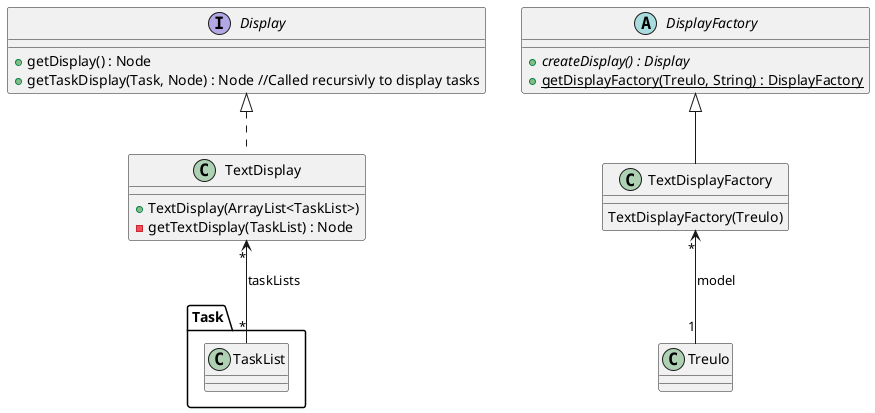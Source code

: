 @startuml


  interface Display {
    +getDisplay() : Node
    +getTaskDisplay(Task, Node) : Node //Called recursivly to display tasks
  }

  class TextDisplay implements Display {
    +TextDisplay(ArrayList<TaskList>)
    -getTextDisplay(TaskList) : Node
  }
  TextDisplay "*" <-- "*" Task.TaskList : taskLists


    abstract class DisplayFactory {
      +{abstract} createDisplay() : Display
      +{static} getDisplayFactory(Treulo, String) : DisplayFactory
    }

    class TextDisplayFactory extends DisplayFactory{
      TextDisplayFactory(Treulo)
    }
    TextDisplayFactory "*" <-- "1" Treulo : model
  }


@enduml